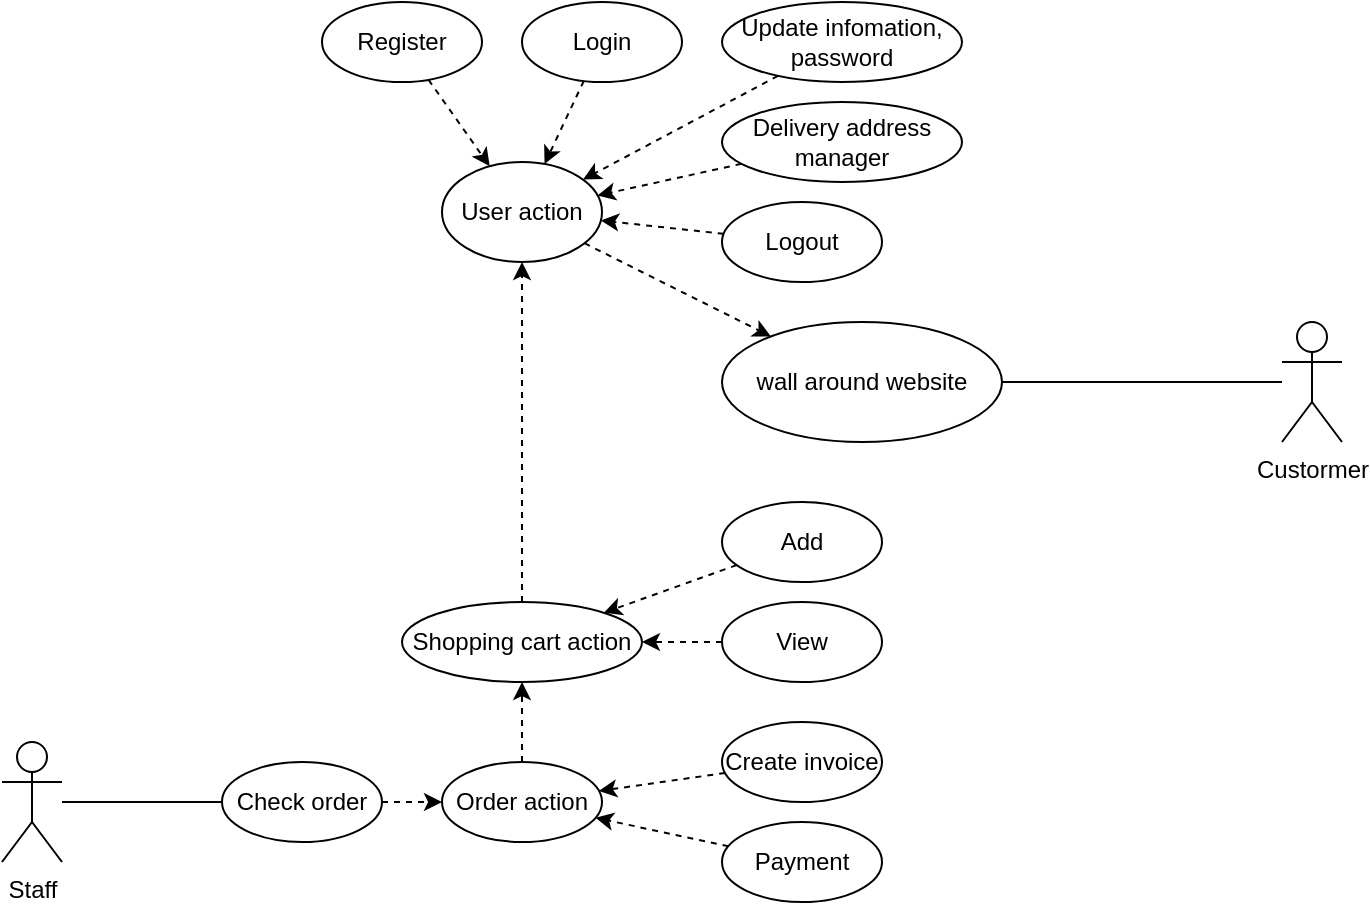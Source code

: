 <mxfile>
    <diagram id="cQdvvzAtjoDupye3zeO-" name="Usercase">
        <mxGraphModel dx="1158" dy="1612" grid="1" gridSize="10" guides="1" tooltips="1" connect="1" arrows="1" fold="1" page="1" pageScale="1" pageWidth="850" pageHeight="1100" math="0" shadow="0">
            <root>
                <mxCell id="0"/>
                <mxCell id="1" parent="0"/>
                <mxCell id="18" style="edgeStyle=none;html=1;dashed=1;" edge="1" parent="1" source="2" target="6">
                    <mxGeometry relative="1" as="geometry"/>
                </mxCell>
                <mxCell id="2" value="Register" style="ellipse;whiteSpace=wrap;html=1;" vertex="1" parent="1">
                    <mxGeometry x="240" y="-220" width="80" height="40" as="geometry"/>
                </mxCell>
                <mxCell id="3" value="Custormer" style="shape=umlActor;verticalLabelPosition=bottom;verticalAlign=top;html=1;outlineConnect=0;" vertex="1" parent="1">
                    <mxGeometry x="720" y="-60" width="30" height="60" as="geometry"/>
                </mxCell>
                <mxCell id="46" style="edgeStyle=none;html=1;endArrow=none;endFill=0;" edge="1" parent="1" source="5" target="3">
                    <mxGeometry relative="1" as="geometry"/>
                </mxCell>
                <mxCell id="5" value="wall around website" style="ellipse;whiteSpace=wrap;html=1;" vertex="1" parent="1">
                    <mxGeometry x="440" y="-60" width="140" height="60" as="geometry"/>
                </mxCell>
                <mxCell id="19" style="edgeStyle=none;html=1;dashed=1;" edge="1" parent="1" source="6" target="5">
                    <mxGeometry relative="1" as="geometry"/>
                </mxCell>
                <mxCell id="6" value="User action" style="ellipse;whiteSpace=wrap;html=1;" vertex="1" parent="1">
                    <mxGeometry x="300" y="-140" width="80" height="50" as="geometry"/>
                </mxCell>
                <mxCell id="14" style="edgeStyle=none;html=1;dashed=1;" edge="1" parent="1" source="7" target="6">
                    <mxGeometry relative="1" as="geometry"/>
                </mxCell>
                <mxCell id="7" value="Login" style="ellipse;whiteSpace=wrap;html=1;" vertex="1" parent="1">
                    <mxGeometry x="340" y="-220" width="80" height="40" as="geometry"/>
                </mxCell>
                <mxCell id="12" style="edgeStyle=none;html=1;dashed=1;" edge="1" parent="1" source="8" target="6">
                    <mxGeometry relative="1" as="geometry"/>
                </mxCell>
                <mxCell id="8" value="Update infomation, password" style="ellipse;whiteSpace=wrap;html=1;" vertex="1" parent="1">
                    <mxGeometry x="440" y="-220" width="120" height="40" as="geometry"/>
                </mxCell>
                <mxCell id="13" style="edgeStyle=none;html=1;dashed=1;" edge="1" parent="1" source="10" target="6">
                    <mxGeometry relative="1" as="geometry"/>
                </mxCell>
                <mxCell id="10" value="Logout" style="ellipse;whiteSpace=wrap;html=1;" vertex="1" parent="1">
                    <mxGeometry x="440" y="-120" width="80" height="40" as="geometry"/>
                </mxCell>
                <mxCell id="21" style="edgeStyle=none;html=1;dashed=1;" edge="1" parent="1" source="20" target="6">
                    <mxGeometry relative="1" as="geometry"/>
                </mxCell>
                <mxCell id="20" value="Shopping cart action" style="ellipse;whiteSpace=wrap;html=1;" vertex="1" parent="1">
                    <mxGeometry x="280" y="80" width="120" height="40" as="geometry"/>
                </mxCell>
                <mxCell id="26" style="edgeStyle=none;html=1;dashed=1;" edge="1" parent="1" source="22" target="20">
                    <mxGeometry relative="1" as="geometry"/>
                </mxCell>
                <mxCell id="22" value="Add" style="ellipse;whiteSpace=wrap;html=1;" vertex="1" parent="1">
                    <mxGeometry x="440" y="30" width="80" height="40" as="geometry"/>
                </mxCell>
                <mxCell id="27" style="edgeStyle=none;html=1;dashed=1;" edge="1" parent="1" source="23" target="20">
                    <mxGeometry relative="1" as="geometry"/>
                </mxCell>
                <mxCell id="23" value="View" style="ellipse;whiteSpace=wrap;html=1;" vertex="1" parent="1">
                    <mxGeometry x="440" y="80" width="80" height="40" as="geometry"/>
                </mxCell>
                <mxCell id="28" style="edgeStyle=none;html=1;dashed=1;" edge="1" parent="1" source="24" target="20">
                    <mxGeometry relative="1" as="geometry"/>
                </mxCell>
                <mxCell id="24" value="Order action" style="ellipse;whiteSpace=wrap;html=1;" vertex="1" parent="1">
                    <mxGeometry x="300" y="160" width="80" height="40" as="geometry"/>
                </mxCell>
                <mxCell id="47" style="edgeStyle=none;html=1;endArrow=none;endFill=0;" edge="1" parent="1" source="29" target="36">
                    <mxGeometry relative="1" as="geometry"/>
                </mxCell>
                <mxCell id="29" value="Staff" style="shape=umlActor;verticalLabelPosition=bottom;verticalAlign=top;html=1;outlineConnect=0;" vertex="1" parent="1">
                    <mxGeometry x="80" y="150" width="30" height="60" as="geometry"/>
                </mxCell>
                <mxCell id="31" style="edgeStyle=none;html=1;dashed=1;" edge="1" parent="1" source="30" target="6">
                    <mxGeometry relative="1" as="geometry"/>
                </mxCell>
                <mxCell id="30" value="Delivery address manager" style="ellipse;whiteSpace=wrap;html=1;" vertex="1" parent="1">
                    <mxGeometry x="440" y="-170" width="120" height="40" as="geometry"/>
                </mxCell>
                <mxCell id="34" style="edgeStyle=none;html=1;dashed=1;" edge="1" parent="1" source="32" target="24">
                    <mxGeometry relative="1" as="geometry"/>
                </mxCell>
                <mxCell id="32" value="Create invoice" style="ellipse;whiteSpace=wrap;html=1;" vertex="1" parent="1">
                    <mxGeometry x="440" y="140" width="80" height="40" as="geometry"/>
                </mxCell>
                <mxCell id="35" style="edgeStyle=none;html=1;dashed=1;" edge="1" parent="1" source="33" target="24">
                    <mxGeometry relative="1" as="geometry"/>
                </mxCell>
                <mxCell id="33" value="Payment" style="ellipse;whiteSpace=wrap;html=1;" vertex="1" parent="1">
                    <mxGeometry x="440" y="190" width="80" height="40" as="geometry"/>
                </mxCell>
                <mxCell id="37" style="edgeStyle=none;html=1;dashed=1;" edge="1" parent="1" source="36" target="24">
                    <mxGeometry relative="1" as="geometry"/>
                </mxCell>
                <mxCell id="36" value="Check order" style="ellipse;whiteSpace=wrap;html=1;" vertex="1" parent="1">
                    <mxGeometry x="190" y="160" width="80" height="40" as="geometry"/>
                </mxCell>
            </root>
        </mxGraphModel>
    </diagram>
</mxfile>
